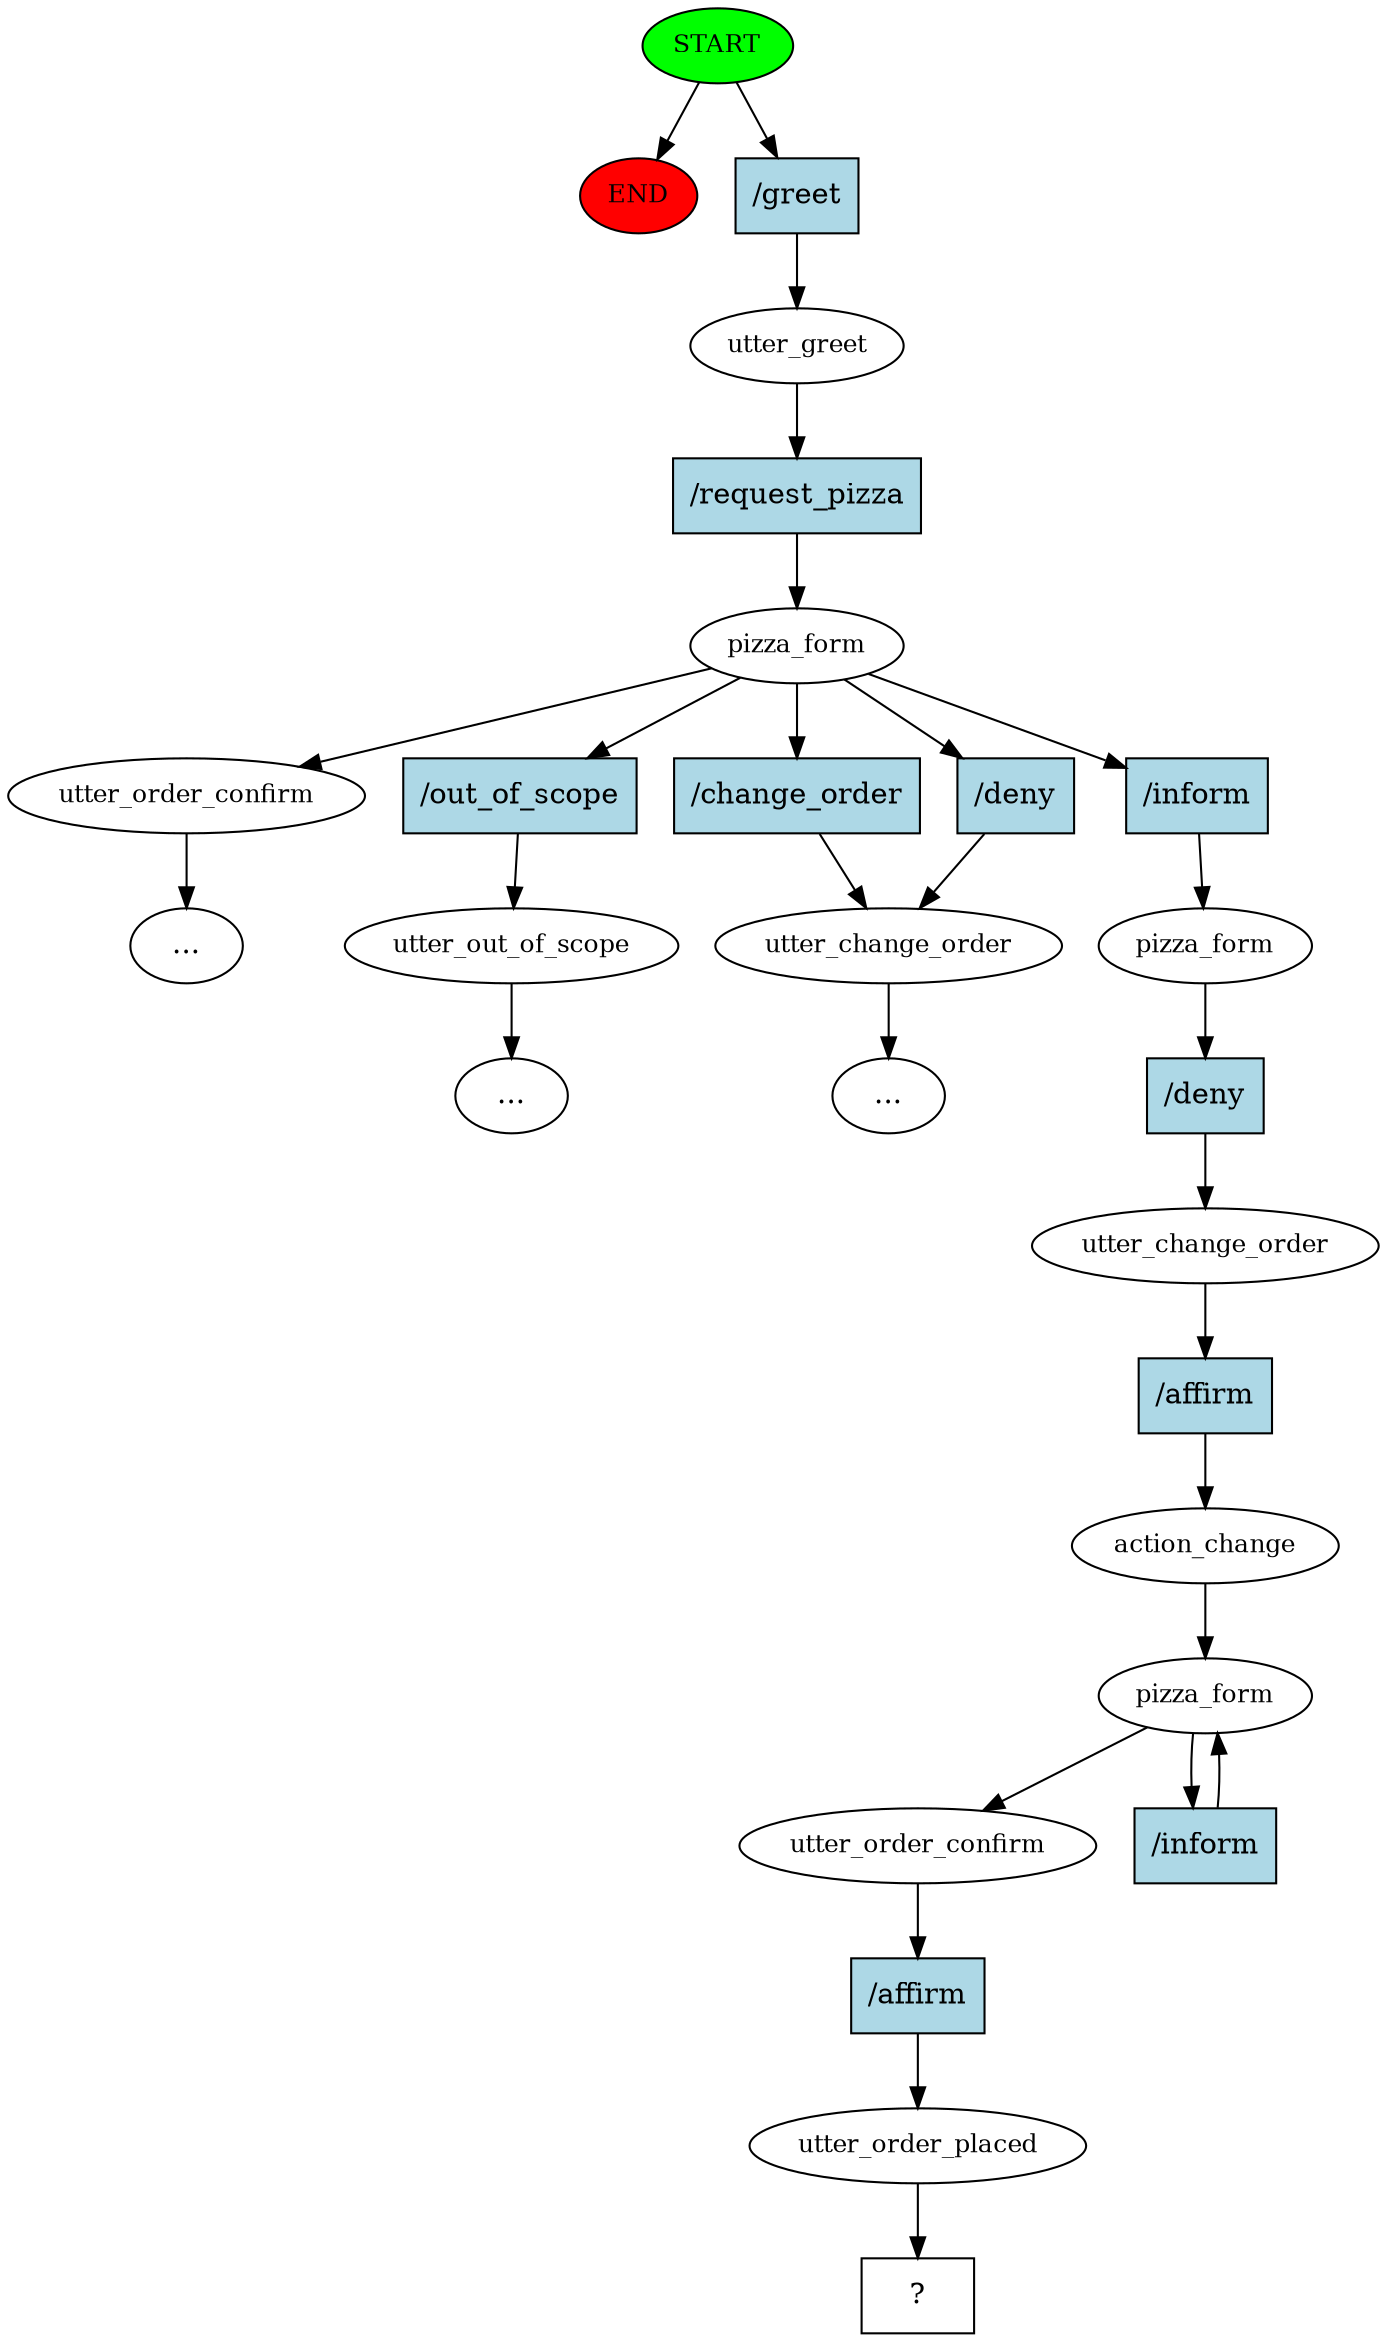 digraph  {
0 [class="start active", fillcolor=green, fontsize=12, label=START, style=filled];
"-1" [class=end, fillcolor=red, fontsize=12, label=END, style=filled];
1 [class=active, fontsize=12, label=utter_greet];
2 [class=active, fontsize=12, label=pizza_form];
3 [class="", fontsize=12, label=utter_order_confirm];
12 [class="", fontsize=12, label=utter_out_of_scope];
18 [class="", fontsize=12, label=utter_change_order];
"-17" [class=ellipsis, label="..."];
"-18" [class=ellipsis, label="..."];
"-19" [class=ellipsis, label="..."];
54 [class=active, fontsize=12, label=pizza_form];
55 [class=active, fontsize=12, label=utter_change_order];
56 [class=active, fontsize=12, label=action_change];
57 [class=active, fontsize=12, label=pizza_form];
61 [class=active, fontsize=12, label=utter_order_confirm];
62 [class=active, fontsize=12, label=utter_order_placed];
63 [class="intent dashed active", label="  ?  ", shape=rect];
64 [class="intent active", fillcolor=lightblue, label="/greet", shape=rect, style=filled];
65 [class="intent active", fillcolor=lightblue, label="/request_pizza", shape=rect, style=filled];
66 [class=intent, fillcolor=lightblue, label="/out_of_scope", shape=rect, style=filled];
67 [class=intent, fillcolor=lightblue, label="/change_order", shape=rect, style=filled];
68 [class=intent, fillcolor=lightblue, label="/deny", shape=rect, style=filled];
69 [class="intent active", fillcolor=lightblue, label="/inform", shape=rect, style=filled];
70 [class="intent active", fillcolor=lightblue, label="/deny", shape=rect, style=filled];
71 [class="intent active", fillcolor=lightblue, label="/affirm", shape=rect, style=filled];
72 [class="intent active", fillcolor=lightblue, label="/inform", shape=rect, style=filled];
73 [class="intent active", fillcolor=lightblue, label="/affirm", shape=rect, style=filled];
0 -> "-1"  [class="", key=NONE, label=""];
0 -> 64  [class=active, key=0];
1 -> 65  [class=active, key=0];
2 -> 3  [class="", key=NONE, label=""];
2 -> 66  [class="", key=0];
2 -> 67  [class="", key=0];
2 -> 68  [class="", key=0];
2 -> 69  [class=active, key=0];
3 -> "-19"  [class="", key=NONE, label=""];
12 -> "-18"  [class="", key=NONE, label=""];
18 -> "-17"  [class="", key=NONE, label=""];
54 -> 70  [class=active, key=0];
55 -> 71  [class=active, key=0];
56 -> 57  [class=active, key=NONE, label=""];
57 -> 61  [class=active, key=NONE, label=""];
57 -> 72  [class=active, key=0];
61 -> 73  [class=active, key=0];
62 -> 63  [class=active, key=NONE, label=""];
64 -> 1  [class=active, key=0];
65 -> 2  [class=active, key=0];
66 -> 12  [class="", key=0];
67 -> 18  [class="", key=0];
68 -> 18  [class="", key=0];
69 -> 54  [class=active, key=0];
70 -> 55  [class=active, key=0];
71 -> 56  [class=active, key=0];
72 -> 57  [class=active, key=0];
73 -> 62  [class=active, key=0];
}
